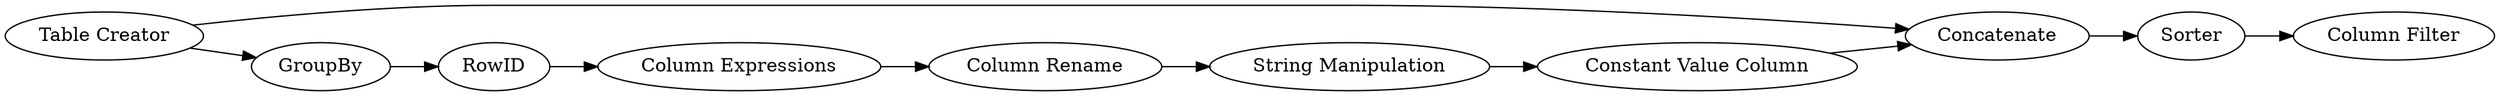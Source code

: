 digraph {
	7 -> 8
	8 -> 9
	3 -> 5
	6 -> 10
	5 -> 7
	1 -> 6
	1 -> 2
	2 -> 3
	10 -> 11
	9 -> 6
	5 [label="Column Expressions"]
	1 [label="Table Creator"]
	7 [label="Column Rename"]
	9 [label="Constant Value Column"]
	11 [label="Column Filter"]
	6 [label=Concatenate]
	8 [label="String Manipulation"]
	3 [label=RowID]
	2 [label=GroupBy]
	10 [label=Sorter]
	rankdir=LR
}
